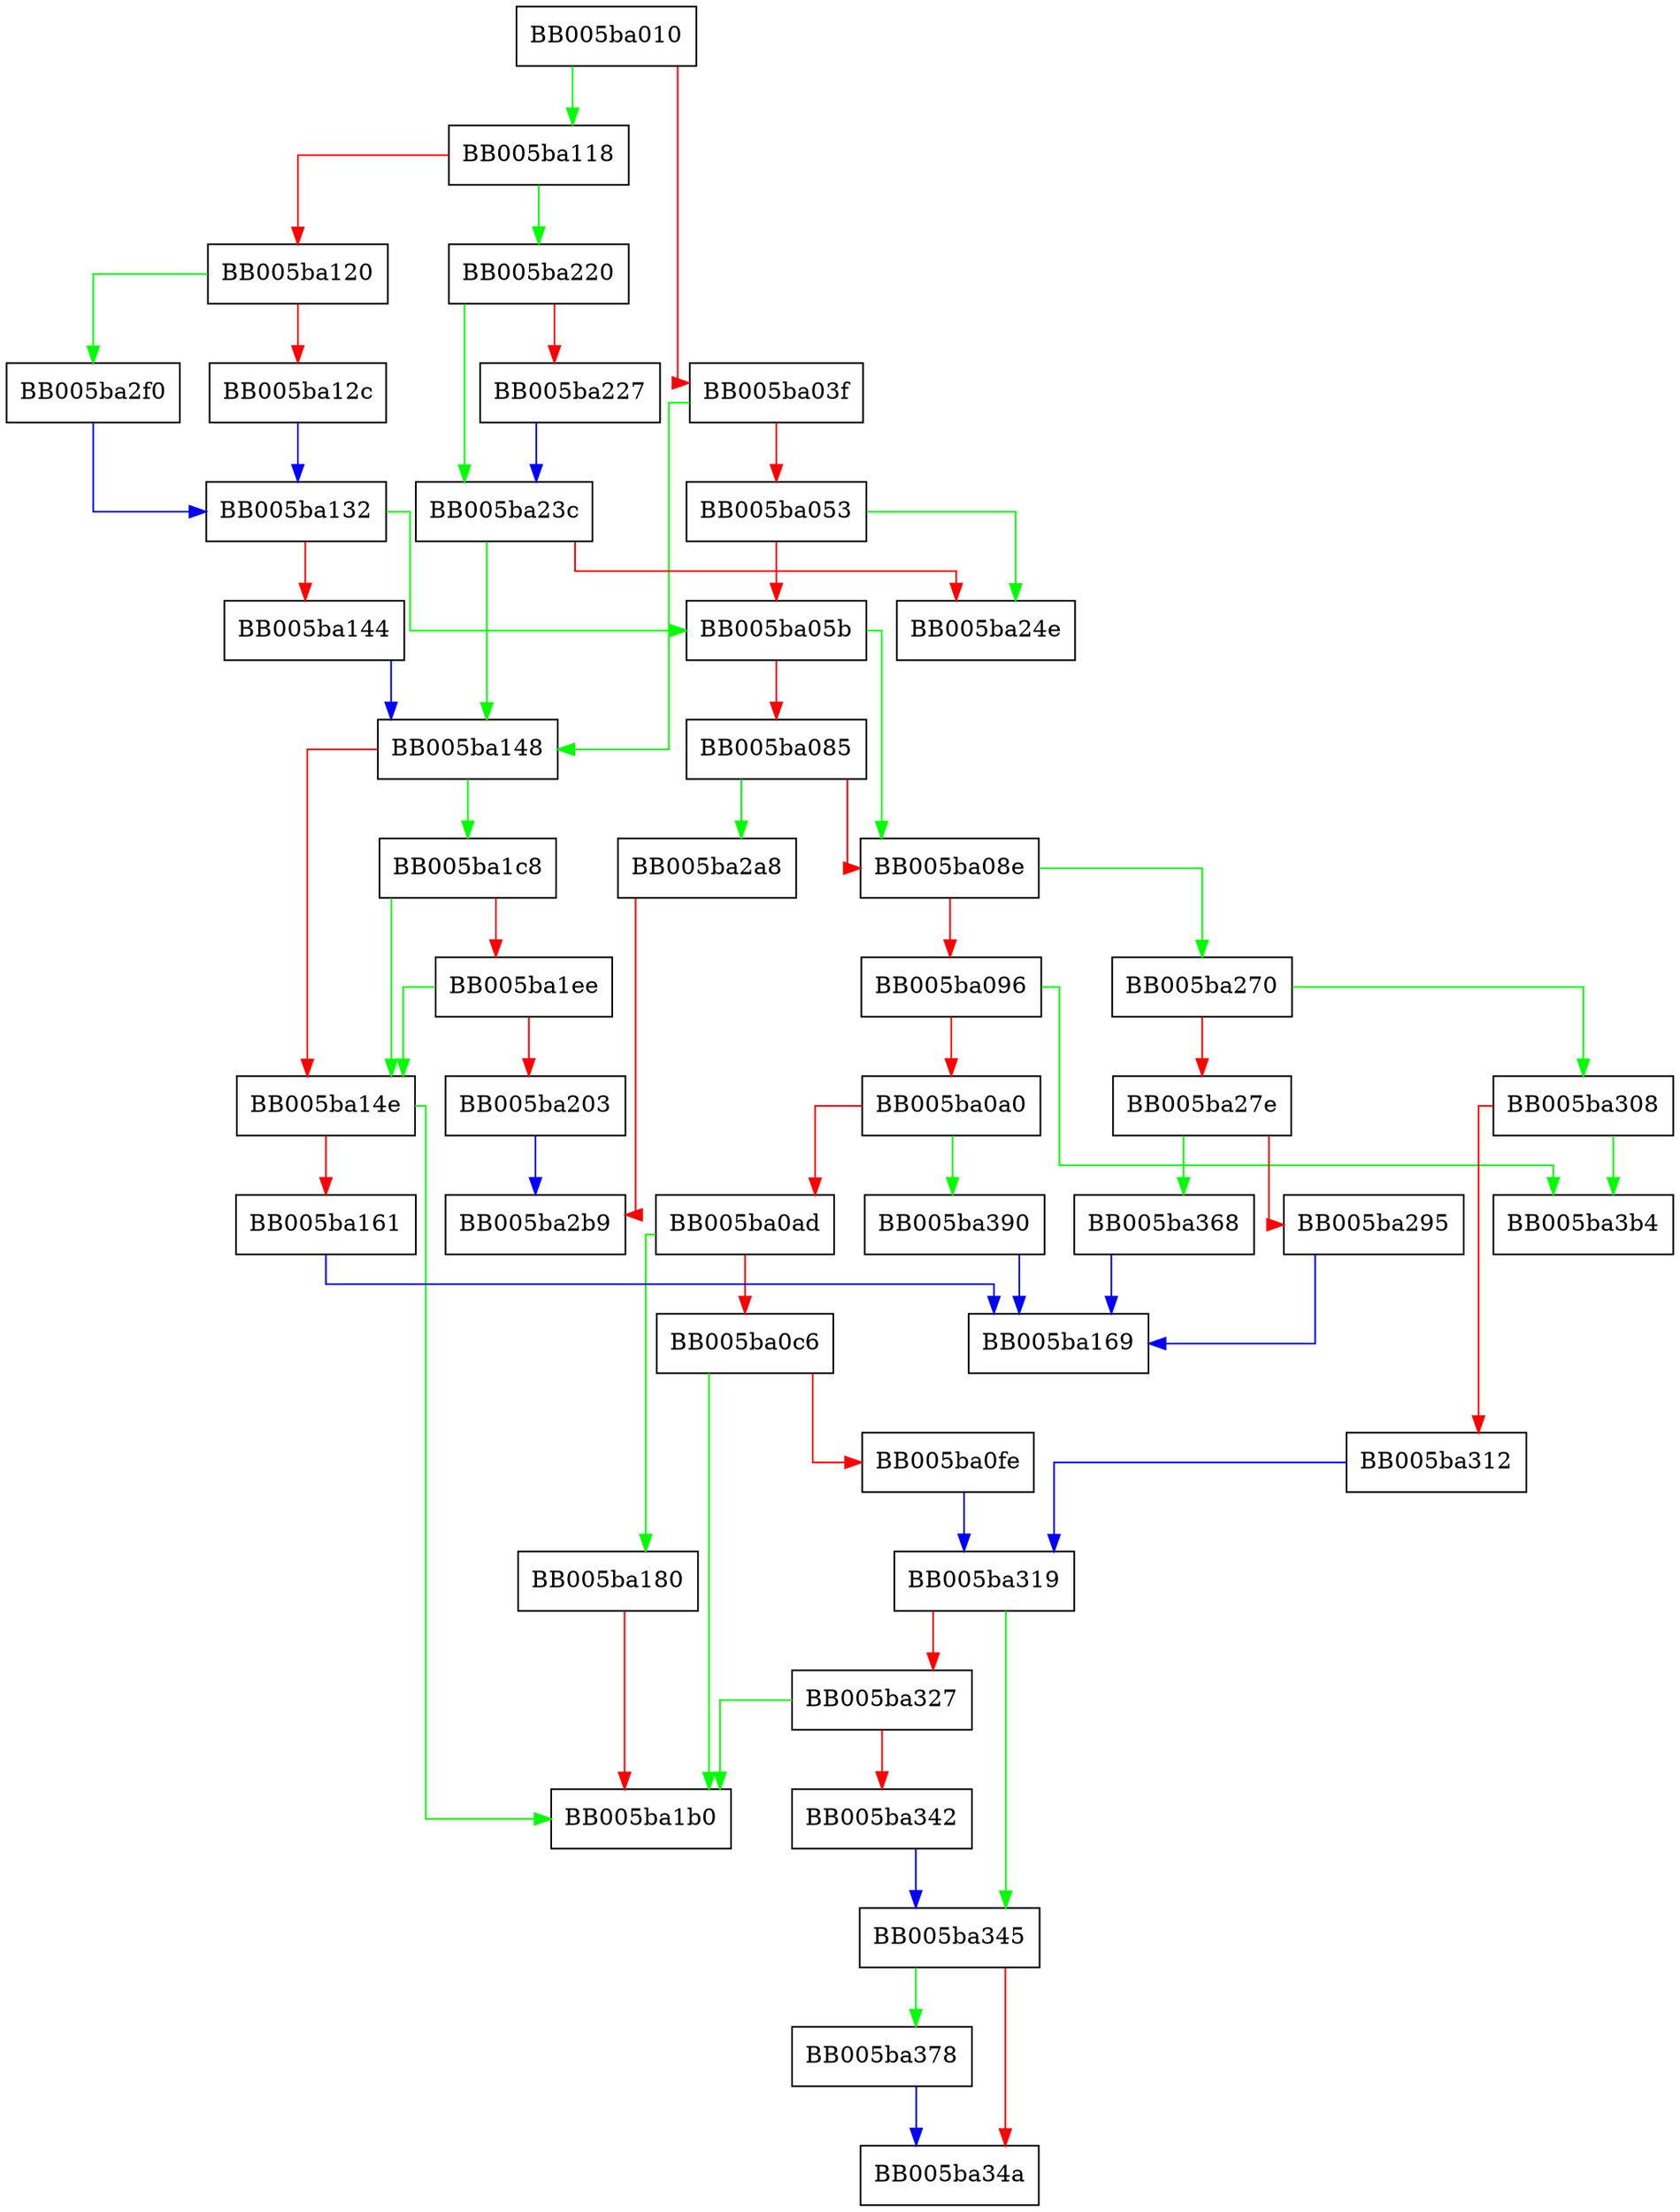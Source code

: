 digraph evp_EncryptDecryptUpdate {
  node [shape="box"];
  graph [splines=ortho];
  BB005ba010 -> BB005ba118 [color="green"];
  BB005ba010 -> BB005ba03f [color="red"];
  BB005ba03f -> BB005ba148 [color="green"];
  BB005ba03f -> BB005ba053 [color="red"];
  BB005ba053 -> BB005ba24e [color="green"];
  BB005ba053 -> BB005ba05b [color="red"];
  BB005ba05b -> BB005ba08e [color="green"];
  BB005ba05b -> BB005ba085 [color="red"];
  BB005ba085 -> BB005ba2a8 [color="green"];
  BB005ba085 -> BB005ba08e [color="red"];
  BB005ba08e -> BB005ba270 [color="green"];
  BB005ba08e -> BB005ba096 [color="red"];
  BB005ba096 -> BB005ba3b4 [color="green"];
  BB005ba096 -> BB005ba0a0 [color="red"];
  BB005ba0a0 -> BB005ba390 [color="green"];
  BB005ba0a0 -> BB005ba0ad [color="red"];
  BB005ba0ad -> BB005ba180 [color="green"];
  BB005ba0ad -> BB005ba0c6 [color="red"];
  BB005ba0c6 -> BB005ba1b0 [color="green"];
  BB005ba0c6 -> BB005ba0fe [color="red"];
  BB005ba0fe -> BB005ba319 [color="blue"];
  BB005ba118 -> BB005ba220 [color="green"];
  BB005ba118 -> BB005ba120 [color="red"];
  BB005ba120 -> BB005ba2f0 [color="green"];
  BB005ba120 -> BB005ba12c [color="red"];
  BB005ba12c -> BB005ba132 [color="blue"];
  BB005ba132 -> BB005ba05b [color="green"];
  BB005ba132 -> BB005ba144 [color="red"];
  BB005ba144 -> BB005ba148 [color="blue"];
  BB005ba148 -> BB005ba1c8 [color="green"];
  BB005ba148 -> BB005ba14e [color="red"];
  BB005ba14e -> BB005ba1b0 [color="green"];
  BB005ba14e -> BB005ba161 [color="red"];
  BB005ba161 -> BB005ba169 [color="blue"];
  BB005ba180 -> BB005ba1b0 [color="red"];
  BB005ba1c8 -> BB005ba14e [color="green"];
  BB005ba1c8 -> BB005ba1ee [color="red"];
  BB005ba1ee -> BB005ba14e [color="green"];
  BB005ba1ee -> BB005ba203 [color="red"];
  BB005ba203 -> BB005ba2b9 [color="blue"];
  BB005ba220 -> BB005ba23c [color="green"];
  BB005ba220 -> BB005ba227 [color="red"];
  BB005ba227 -> BB005ba23c [color="blue"];
  BB005ba23c -> BB005ba148 [color="green"];
  BB005ba23c -> BB005ba24e [color="red"];
  BB005ba270 -> BB005ba308 [color="green"];
  BB005ba270 -> BB005ba27e [color="red"];
  BB005ba27e -> BB005ba368 [color="green"];
  BB005ba27e -> BB005ba295 [color="red"];
  BB005ba295 -> BB005ba169 [color="blue"];
  BB005ba2a8 -> BB005ba2b9 [color="red"];
  BB005ba2f0 -> BB005ba132 [color="blue"];
  BB005ba308 -> BB005ba3b4 [color="green"];
  BB005ba308 -> BB005ba312 [color="red"];
  BB005ba312 -> BB005ba319 [color="blue"];
  BB005ba319 -> BB005ba345 [color="green"];
  BB005ba319 -> BB005ba327 [color="red"];
  BB005ba327 -> BB005ba1b0 [color="green"];
  BB005ba327 -> BB005ba342 [color="red"];
  BB005ba342 -> BB005ba345 [color="blue"];
  BB005ba345 -> BB005ba378 [color="green"];
  BB005ba345 -> BB005ba34a [color="red"];
  BB005ba368 -> BB005ba169 [color="blue"];
  BB005ba378 -> BB005ba34a [color="blue"];
  BB005ba390 -> BB005ba169 [color="blue"];
}